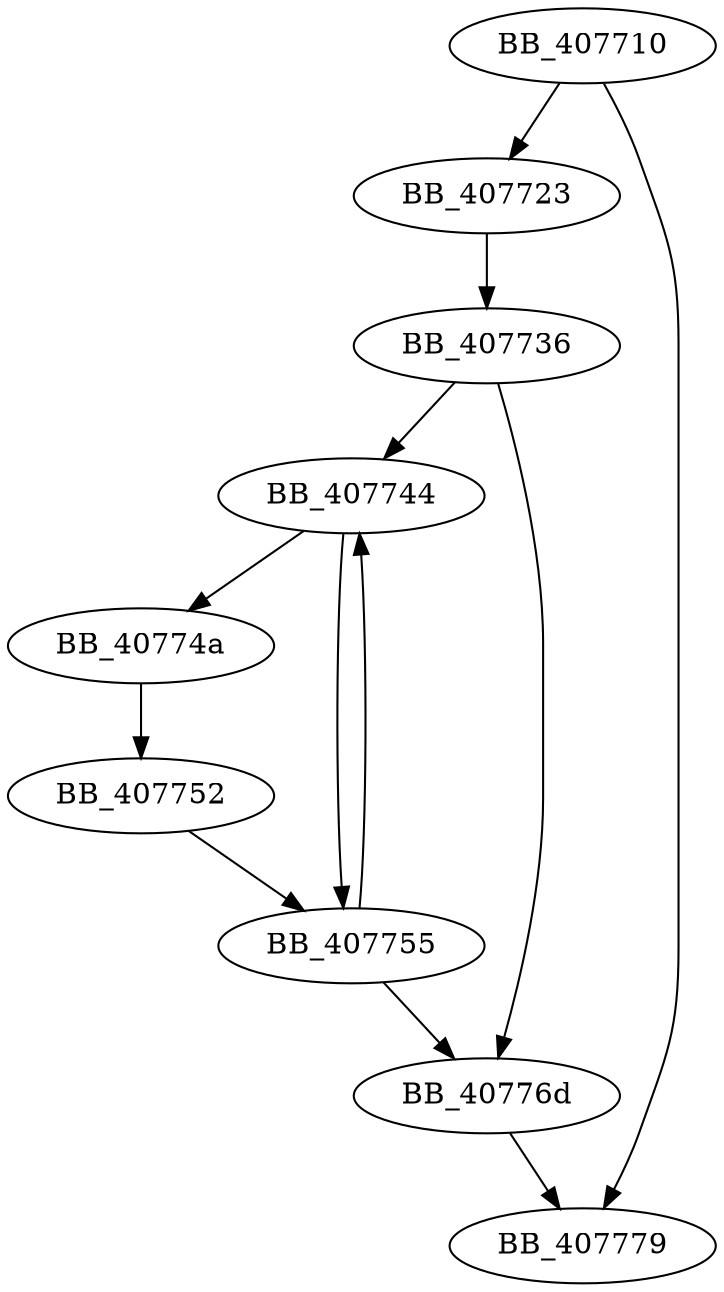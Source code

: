 DiGraph sub_407710{
BB_407710->BB_407723
BB_407710->BB_407779
BB_407723->BB_407736
BB_407736->BB_407744
BB_407736->BB_40776d
BB_407744->BB_40774a
BB_407744->BB_407755
BB_40774a->BB_407752
BB_407752->BB_407755
BB_407755->BB_407744
BB_407755->BB_40776d
BB_40776d->BB_407779
}
